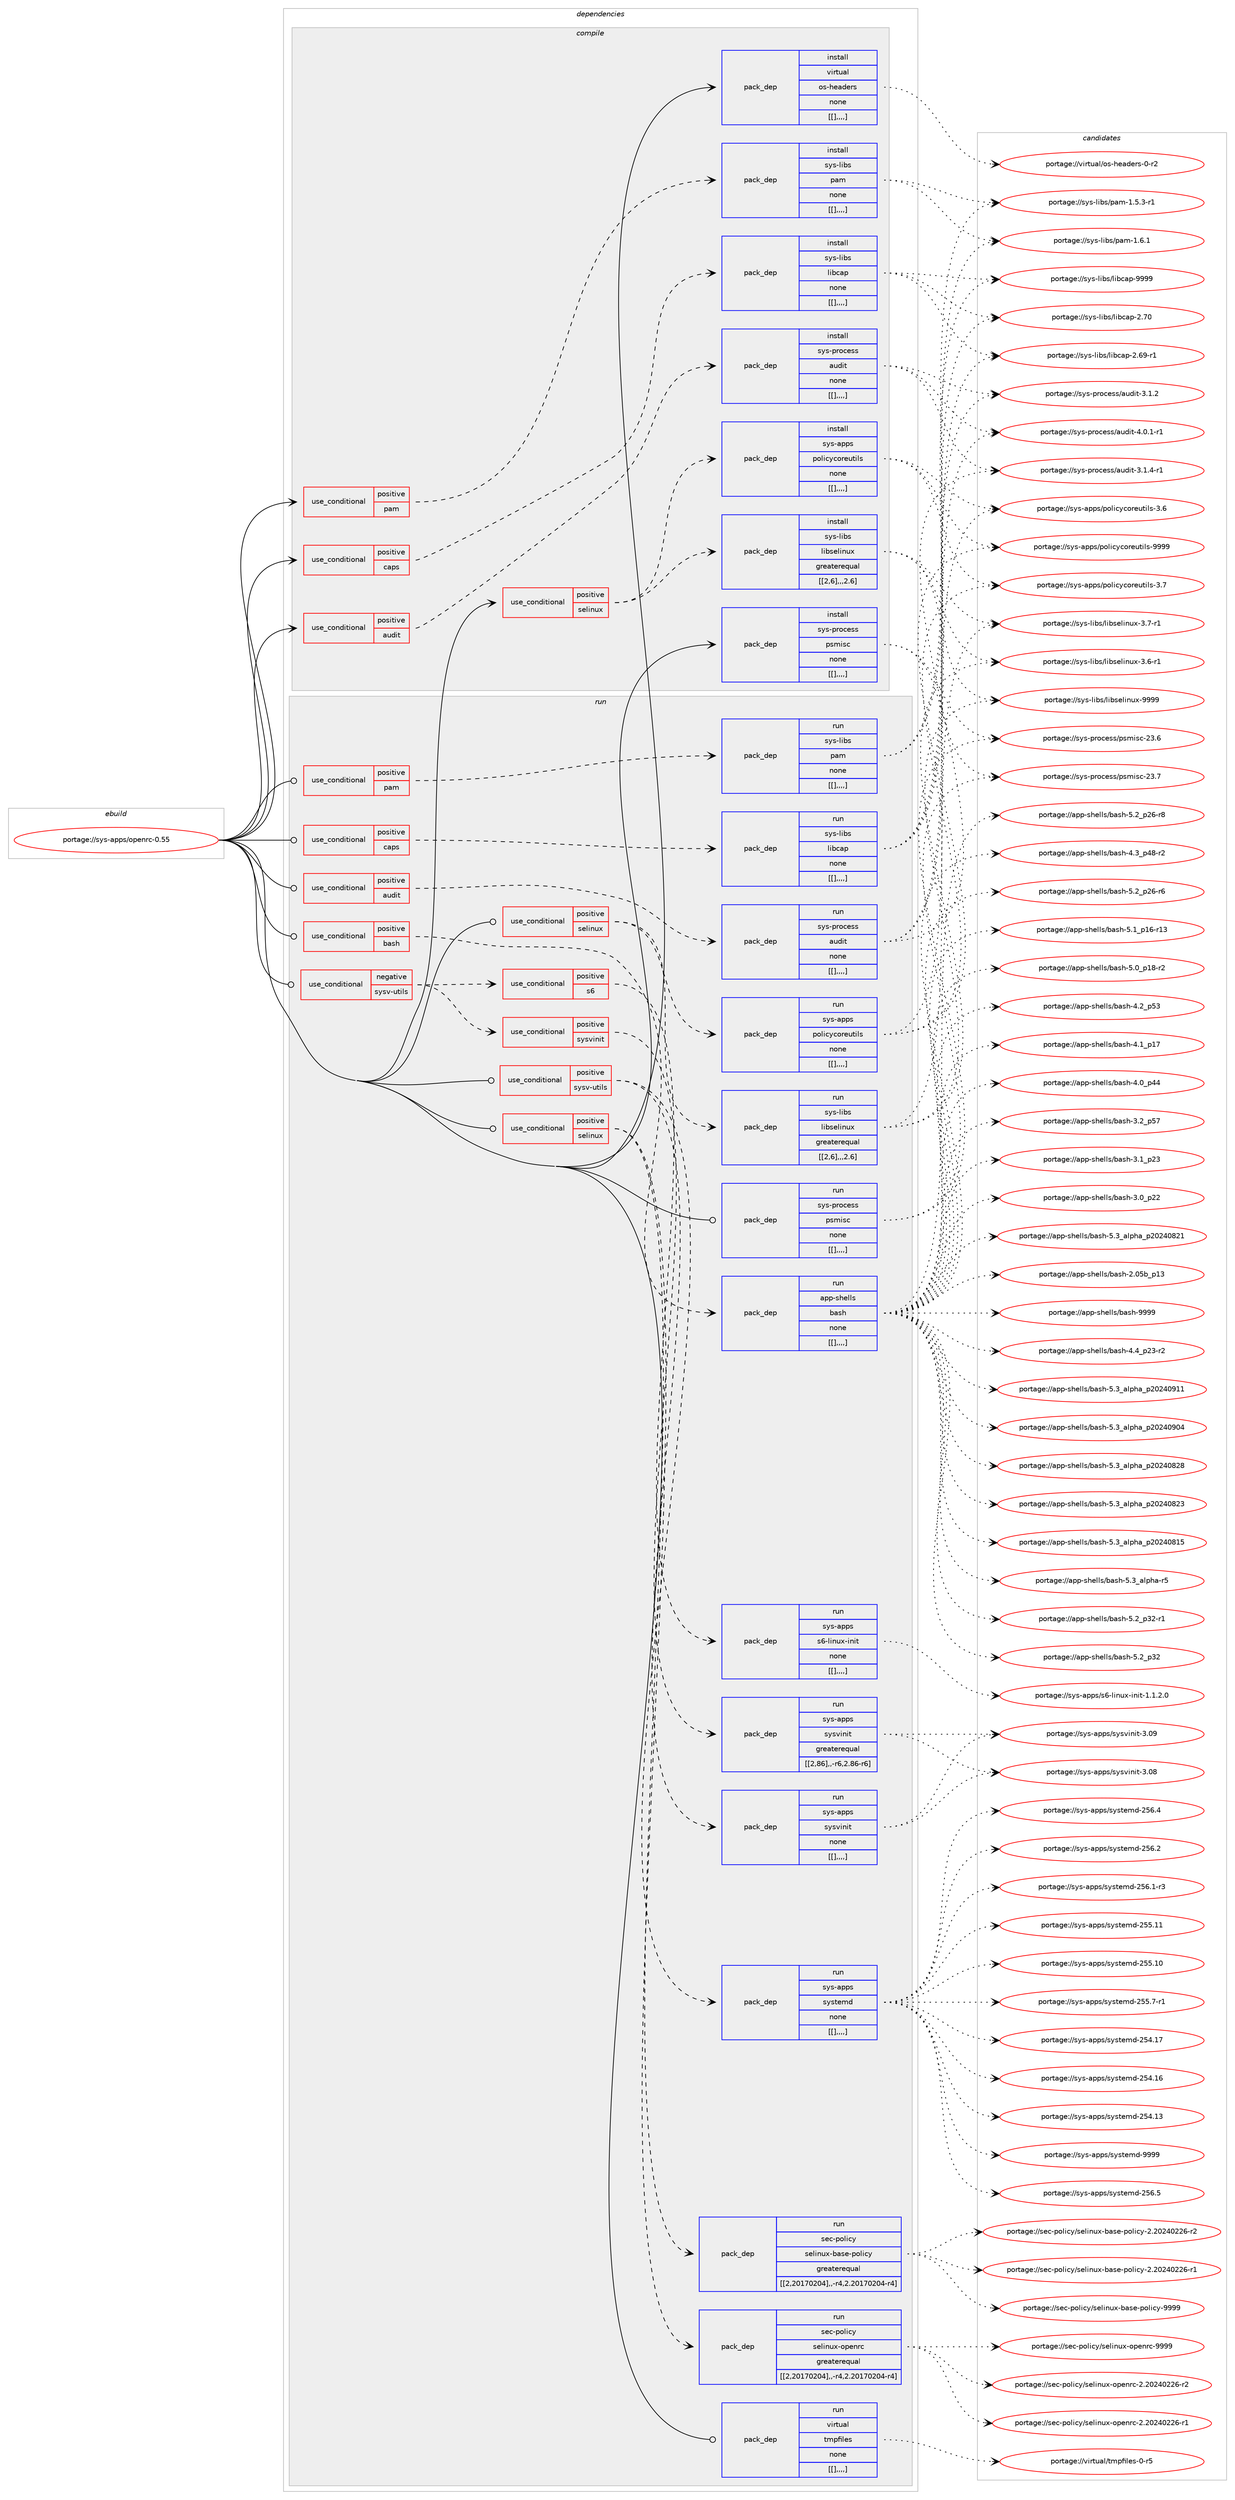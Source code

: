 digraph prolog {

# *************
# Graph options
# *************

newrank=true;
concentrate=true;
compound=true;
graph [rankdir=LR,fontname=Helvetica,fontsize=10,ranksep=1.5];#, ranksep=2.5, nodesep=0.2];
edge  [arrowhead=vee];
node  [fontname=Helvetica,fontsize=10];

# **********
# The ebuild
# **********

subgraph cluster_leftcol {
color=gray;
label=<<i>ebuild</i>>;
id [label="portage://sys-apps/openrc-0.55", color=red, width=4, href="../sys-apps/openrc-0.55.svg"];
}

# ****************
# The dependencies
# ****************

subgraph cluster_midcol {
color=gray;
label=<<i>dependencies</i>>;
subgraph cluster_compile {
fillcolor="#eeeeee";
style=filled;
label=<<i>compile</i>>;
subgraph cond6860 {
dependency18254 [label=<<TABLE BORDER="0" CELLBORDER="1" CELLSPACING="0" CELLPADDING="4"><TR><TD ROWSPAN="3" CELLPADDING="10">use_conditional</TD></TR><TR><TD>positive</TD></TR><TR><TD>audit</TD></TR></TABLE>>, shape=none, color=red];
subgraph pack11339 {
dependency18255 [label=<<TABLE BORDER="0" CELLBORDER="1" CELLSPACING="0" CELLPADDING="4" WIDTH="220"><TR><TD ROWSPAN="6" CELLPADDING="30">pack_dep</TD></TR><TR><TD WIDTH="110">install</TD></TR><TR><TD>sys-process</TD></TR><TR><TD>audit</TD></TR><TR><TD>none</TD></TR><TR><TD>[[],,,,]</TD></TR></TABLE>>, shape=none, color=blue];
}
dependency18254:e -> dependency18255:w [weight=20,style="dashed",arrowhead="vee"];
}
id:e -> dependency18254:w [weight=20,style="solid",arrowhead="vee"];
subgraph cond6861 {
dependency18256 [label=<<TABLE BORDER="0" CELLBORDER="1" CELLSPACING="0" CELLPADDING="4"><TR><TD ROWSPAN="3" CELLPADDING="10">use_conditional</TD></TR><TR><TD>positive</TD></TR><TR><TD>caps</TD></TR></TABLE>>, shape=none, color=red];
subgraph pack11340 {
dependency18257 [label=<<TABLE BORDER="0" CELLBORDER="1" CELLSPACING="0" CELLPADDING="4" WIDTH="220"><TR><TD ROWSPAN="6" CELLPADDING="30">pack_dep</TD></TR><TR><TD WIDTH="110">install</TD></TR><TR><TD>sys-libs</TD></TR><TR><TD>libcap</TD></TR><TR><TD>none</TD></TR><TR><TD>[[],,,,]</TD></TR></TABLE>>, shape=none, color=blue];
}
dependency18256:e -> dependency18257:w [weight=20,style="dashed",arrowhead="vee"];
}
id:e -> dependency18256:w [weight=20,style="solid",arrowhead="vee"];
subgraph cond6862 {
dependency18258 [label=<<TABLE BORDER="0" CELLBORDER="1" CELLSPACING="0" CELLPADDING="4"><TR><TD ROWSPAN="3" CELLPADDING="10">use_conditional</TD></TR><TR><TD>positive</TD></TR><TR><TD>pam</TD></TR></TABLE>>, shape=none, color=red];
subgraph pack11341 {
dependency18259 [label=<<TABLE BORDER="0" CELLBORDER="1" CELLSPACING="0" CELLPADDING="4" WIDTH="220"><TR><TD ROWSPAN="6" CELLPADDING="30">pack_dep</TD></TR><TR><TD WIDTH="110">install</TD></TR><TR><TD>sys-libs</TD></TR><TR><TD>pam</TD></TR><TR><TD>none</TD></TR><TR><TD>[[],,,,]</TD></TR></TABLE>>, shape=none, color=blue];
}
dependency18258:e -> dependency18259:w [weight=20,style="dashed",arrowhead="vee"];
}
id:e -> dependency18258:w [weight=20,style="solid",arrowhead="vee"];
subgraph cond6863 {
dependency18260 [label=<<TABLE BORDER="0" CELLBORDER="1" CELLSPACING="0" CELLPADDING="4"><TR><TD ROWSPAN="3" CELLPADDING="10">use_conditional</TD></TR><TR><TD>positive</TD></TR><TR><TD>selinux</TD></TR></TABLE>>, shape=none, color=red];
subgraph pack11342 {
dependency18261 [label=<<TABLE BORDER="0" CELLBORDER="1" CELLSPACING="0" CELLPADDING="4" WIDTH="220"><TR><TD ROWSPAN="6" CELLPADDING="30">pack_dep</TD></TR><TR><TD WIDTH="110">install</TD></TR><TR><TD>sys-apps</TD></TR><TR><TD>policycoreutils</TD></TR><TR><TD>none</TD></TR><TR><TD>[[],,,,]</TD></TR></TABLE>>, shape=none, color=blue];
}
dependency18260:e -> dependency18261:w [weight=20,style="dashed",arrowhead="vee"];
subgraph pack11343 {
dependency18262 [label=<<TABLE BORDER="0" CELLBORDER="1" CELLSPACING="0" CELLPADDING="4" WIDTH="220"><TR><TD ROWSPAN="6" CELLPADDING="30">pack_dep</TD></TR><TR><TD WIDTH="110">install</TD></TR><TR><TD>sys-libs</TD></TR><TR><TD>libselinux</TD></TR><TR><TD>greaterequal</TD></TR><TR><TD>[[2,6],,,2.6]</TD></TR></TABLE>>, shape=none, color=blue];
}
dependency18260:e -> dependency18262:w [weight=20,style="dashed",arrowhead="vee"];
}
id:e -> dependency18260:w [weight=20,style="solid",arrowhead="vee"];
subgraph pack11344 {
dependency18263 [label=<<TABLE BORDER="0" CELLBORDER="1" CELLSPACING="0" CELLPADDING="4" WIDTH="220"><TR><TD ROWSPAN="6" CELLPADDING="30">pack_dep</TD></TR><TR><TD WIDTH="110">install</TD></TR><TR><TD>sys-process</TD></TR><TR><TD>psmisc</TD></TR><TR><TD>none</TD></TR><TR><TD>[[],,,,]</TD></TR></TABLE>>, shape=none, color=blue];
}
id:e -> dependency18263:w [weight=20,style="solid",arrowhead="vee"];
subgraph pack11345 {
dependency18264 [label=<<TABLE BORDER="0" CELLBORDER="1" CELLSPACING="0" CELLPADDING="4" WIDTH="220"><TR><TD ROWSPAN="6" CELLPADDING="30">pack_dep</TD></TR><TR><TD WIDTH="110">install</TD></TR><TR><TD>virtual</TD></TR><TR><TD>os-headers</TD></TR><TR><TD>none</TD></TR><TR><TD>[[],,,,]</TD></TR></TABLE>>, shape=none, color=blue];
}
id:e -> dependency18264:w [weight=20,style="solid",arrowhead="vee"];
}
subgraph cluster_compileandrun {
fillcolor="#eeeeee";
style=filled;
label=<<i>compile and run</i>>;
}
subgraph cluster_run {
fillcolor="#eeeeee";
style=filled;
label=<<i>run</i>>;
subgraph cond6864 {
dependency18265 [label=<<TABLE BORDER="0" CELLBORDER="1" CELLSPACING="0" CELLPADDING="4"><TR><TD ROWSPAN="3" CELLPADDING="10">use_conditional</TD></TR><TR><TD>negative</TD></TR><TR><TD>sysv-utils</TD></TR></TABLE>>, shape=none, color=red];
subgraph cond6865 {
dependency18266 [label=<<TABLE BORDER="0" CELLBORDER="1" CELLSPACING="0" CELLPADDING="4"><TR><TD ROWSPAN="3" CELLPADDING="10">use_conditional</TD></TR><TR><TD>positive</TD></TR><TR><TD>sysvinit</TD></TR></TABLE>>, shape=none, color=red];
subgraph pack11346 {
dependency18267 [label=<<TABLE BORDER="0" CELLBORDER="1" CELLSPACING="0" CELLPADDING="4" WIDTH="220"><TR><TD ROWSPAN="6" CELLPADDING="30">pack_dep</TD></TR><TR><TD WIDTH="110">run</TD></TR><TR><TD>sys-apps</TD></TR><TR><TD>sysvinit</TD></TR><TR><TD>greaterequal</TD></TR><TR><TD>[[2,86],,-r6,2.86-r6]</TD></TR></TABLE>>, shape=none, color=blue];
}
dependency18266:e -> dependency18267:w [weight=20,style="dashed",arrowhead="vee"];
}
dependency18265:e -> dependency18266:w [weight=20,style="dashed",arrowhead="vee"];
subgraph cond6866 {
dependency18268 [label=<<TABLE BORDER="0" CELLBORDER="1" CELLSPACING="0" CELLPADDING="4"><TR><TD ROWSPAN="3" CELLPADDING="10">use_conditional</TD></TR><TR><TD>positive</TD></TR><TR><TD>s6</TD></TR></TABLE>>, shape=none, color=red];
subgraph pack11347 {
dependency18269 [label=<<TABLE BORDER="0" CELLBORDER="1" CELLSPACING="0" CELLPADDING="4" WIDTH="220"><TR><TD ROWSPAN="6" CELLPADDING="30">pack_dep</TD></TR><TR><TD WIDTH="110">run</TD></TR><TR><TD>sys-apps</TD></TR><TR><TD>s6-linux-init</TD></TR><TR><TD>none</TD></TR><TR><TD>[[],,,,]</TD></TR></TABLE>>, shape=none, color=blue];
}
dependency18268:e -> dependency18269:w [weight=20,style="dashed",arrowhead="vee"];
}
dependency18265:e -> dependency18268:w [weight=20,style="dashed",arrowhead="vee"];
}
id:e -> dependency18265:w [weight=20,style="solid",arrowhead="odot"];
subgraph cond6867 {
dependency18270 [label=<<TABLE BORDER="0" CELLBORDER="1" CELLSPACING="0" CELLPADDING="4"><TR><TD ROWSPAN="3" CELLPADDING="10">use_conditional</TD></TR><TR><TD>positive</TD></TR><TR><TD>audit</TD></TR></TABLE>>, shape=none, color=red];
subgraph pack11348 {
dependency18271 [label=<<TABLE BORDER="0" CELLBORDER="1" CELLSPACING="0" CELLPADDING="4" WIDTH="220"><TR><TD ROWSPAN="6" CELLPADDING="30">pack_dep</TD></TR><TR><TD WIDTH="110">run</TD></TR><TR><TD>sys-process</TD></TR><TR><TD>audit</TD></TR><TR><TD>none</TD></TR><TR><TD>[[],,,,]</TD></TR></TABLE>>, shape=none, color=blue];
}
dependency18270:e -> dependency18271:w [weight=20,style="dashed",arrowhead="vee"];
}
id:e -> dependency18270:w [weight=20,style="solid",arrowhead="odot"];
subgraph cond6868 {
dependency18272 [label=<<TABLE BORDER="0" CELLBORDER="1" CELLSPACING="0" CELLPADDING="4"><TR><TD ROWSPAN="3" CELLPADDING="10">use_conditional</TD></TR><TR><TD>positive</TD></TR><TR><TD>bash</TD></TR></TABLE>>, shape=none, color=red];
subgraph pack11349 {
dependency18273 [label=<<TABLE BORDER="0" CELLBORDER="1" CELLSPACING="0" CELLPADDING="4" WIDTH="220"><TR><TD ROWSPAN="6" CELLPADDING="30">pack_dep</TD></TR><TR><TD WIDTH="110">run</TD></TR><TR><TD>app-shells</TD></TR><TR><TD>bash</TD></TR><TR><TD>none</TD></TR><TR><TD>[[],,,,]</TD></TR></TABLE>>, shape=none, color=blue];
}
dependency18272:e -> dependency18273:w [weight=20,style="dashed",arrowhead="vee"];
}
id:e -> dependency18272:w [weight=20,style="solid",arrowhead="odot"];
subgraph cond6869 {
dependency18274 [label=<<TABLE BORDER="0" CELLBORDER="1" CELLSPACING="0" CELLPADDING="4"><TR><TD ROWSPAN="3" CELLPADDING="10">use_conditional</TD></TR><TR><TD>positive</TD></TR><TR><TD>caps</TD></TR></TABLE>>, shape=none, color=red];
subgraph pack11350 {
dependency18275 [label=<<TABLE BORDER="0" CELLBORDER="1" CELLSPACING="0" CELLPADDING="4" WIDTH="220"><TR><TD ROWSPAN="6" CELLPADDING="30">pack_dep</TD></TR><TR><TD WIDTH="110">run</TD></TR><TR><TD>sys-libs</TD></TR><TR><TD>libcap</TD></TR><TR><TD>none</TD></TR><TR><TD>[[],,,,]</TD></TR></TABLE>>, shape=none, color=blue];
}
dependency18274:e -> dependency18275:w [weight=20,style="dashed",arrowhead="vee"];
}
id:e -> dependency18274:w [weight=20,style="solid",arrowhead="odot"];
subgraph cond6870 {
dependency18276 [label=<<TABLE BORDER="0" CELLBORDER="1" CELLSPACING="0" CELLPADDING="4"><TR><TD ROWSPAN="3" CELLPADDING="10">use_conditional</TD></TR><TR><TD>positive</TD></TR><TR><TD>pam</TD></TR></TABLE>>, shape=none, color=red];
subgraph pack11351 {
dependency18277 [label=<<TABLE BORDER="0" CELLBORDER="1" CELLSPACING="0" CELLPADDING="4" WIDTH="220"><TR><TD ROWSPAN="6" CELLPADDING="30">pack_dep</TD></TR><TR><TD WIDTH="110">run</TD></TR><TR><TD>sys-libs</TD></TR><TR><TD>pam</TD></TR><TR><TD>none</TD></TR><TR><TD>[[],,,,]</TD></TR></TABLE>>, shape=none, color=blue];
}
dependency18276:e -> dependency18277:w [weight=20,style="dashed",arrowhead="vee"];
}
id:e -> dependency18276:w [weight=20,style="solid",arrowhead="odot"];
subgraph cond6871 {
dependency18278 [label=<<TABLE BORDER="0" CELLBORDER="1" CELLSPACING="0" CELLPADDING="4"><TR><TD ROWSPAN="3" CELLPADDING="10">use_conditional</TD></TR><TR><TD>positive</TD></TR><TR><TD>selinux</TD></TR></TABLE>>, shape=none, color=red];
subgraph pack11352 {
dependency18279 [label=<<TABLE BORDER="0" CELLBORDER="1" CELLSPACING="0" CELLPADDING="4" WIDTH="220"><TR><TD ROWSPAN="6" CELLPADDING="30">pack_dep</TD></TR><TR><TD WIDTH="110">run</TD></TR><TR><TD>sec-policy</TD></TR><TR><TD>selinux-base-policy</TD></TR><TR><TD>greaterequal</TD></TR><TR><TD>[[2,20170204],,-r4,2.20170204-r4]</TD></TR></TABLE>>, shape=none, color=blue];
}
dependency18278:e -> dependency18279:w [weight=20,style="dashed",arrowhead="vee"];
subgraph pack11353 {
dependency18280 [label=<<TABLE BORDER="0" CELLBORDER="1" CELLSPACING="0" CELLPADDING="4" WIDTH="220"><TR><TD ROWSPAN="6" CELLPADDING="30">pack_dep</TD></TR><TR><TD WIDTH="110">run</TD></TR><TR><TD>sec-policy</TD></TR><TR><TD>selinux-openrc</TD></TR><TR><TD>greaterequal</TD></TR><TR><TD>[[2,20170204],,-r4,2.20170204-r4]</TD></TR></TABLE>>, shape=none, color=blue];
}
dependency18278:e -> dependency18280:w [weight=20,style="dashed",arrowhead="vee"];
}
id:e -> dependency18278:w [weight=20,style="solid",arrowhead="odot"];
subgraph cond6872 {
dependency18281 [label=<<TABLE BORDER="0" CELLBORDER="1" CELLSPACING="0" CELLPADDING="4"><TR><TD ROWSPAN="3" CELLPADDING="10">use_conditional</TD></TR><TR><TD>positive</TD></TR><TR><TD>selinux</TD></TR></TABLE>>, shape=none, color=red];
subgraph pack11354 {
dependency18282 [label=<<TABLE BORDER="0" CELLBORDER="1" CELLSPACING="0" CELLPADDING="4" WIDTH="220"><TR><TD ROWSPAN="6" CELLPADDING="30">pack_dep</TD></TR><TR><TD WIDTH="110">run</TD></TR><TR><TD>sys-apps</TD></TR><TR><TD>policycoreutils</TD></TR><TR><TD>none</TD></TR><TR><TD>[[],,,,]</TD></TR></TABLE>>, shape=none, color=blue];
}
dependency18281:e -> dependency18282:w [weight=20,style="dashed",arrowhead="vee"];
subgraph pack11355 {
dependency18283 [label=<<TABLE BORDER="0" CELLBORDER="1" CELLSPACING="0" CELLPADDING="4" WIDTH="220"><TR><TD ROWSPAN="6" CELLPADDING="30">pack_dep</TD></TR><TR><TD WIDTH="110">run</TD></TR><TR><TD>sys-libs</TD></TR><TR><TD>libselinux</TD></TR><TR><TD>greaterequal</TD></TR><TR><TD>[[2,6],,,2.6]</TD></TR></TABLE>>, shape=none, color=blue];
}
dependency18281:e -> dependency18283:w [weight=20,style="dashed",arrowhead="vee"];
}
id:e -> dependency18281:w [weight=20,style="solid",arrowhead="odot"];
subgraph cond6873 {
dependency18284 [label=<<TABLE BORDER="0" CELLBORDER="1" CELLSPACING="0" CELLPADDING="4"><TR><TD ROWSPAN="3" CELLPADDING="10">use_conditional</TD></TR><TR><TD>positive</TD></TR><TR><TD>sysv-utils</TD></TR></TABLE>>, shape=none, color=red];
subgraph pack11356 {
dependency18285 [label=<<TABLE BORDER="0" CELLBORDER="1" CELLSPACING="0" CELLPADDING="4" WIDTH="220"><TR><TD ROWSPAN="6" CELLPADDING="30">pack_dep</TD></TR><TR><TD WIDTH="110">run</TD></TR><TR><TD>sys-apps</TD></TR><TR><TD>systemd</TD></TR><TR><TD>none</TD></TR><TR><TD>[[],,,,]</TD></TR></TABLE>>, shape=none, color=blue];
}
dependency18284:e -> dependency18285:w [weight=20,style="dashed",arrowhead="vee"];
subgraph pack11357 {
dependency18286 [label=<<TABLE BORDER="0" CELLBORDER="1" CELLSPACING="0" CELLPADDING="4" WIDTH="220"><TR><TD ROWSPAN="6" CELLPADDING="30">pack_dep</TD></TR><TR><TD WIDTH="110">run</TD></TR><TR><TD>sys-apps</TD></TR><TR><TD>sysvinit</TD></TR><TR><TD>none</TD></TR><TR><TD>[[],,,,]</TD></TR></TABLE>>, shape=none, color=blue];
}
dependency18284:e -> dependency18286:w [weight=20,style="dashed",arrowhead="vee"];
}
id:e -> dependency18284:w [weight=20,style="solid",arrowhead="odot"];
subgraph pack11358 {
dependency18287 [label=<<TABLE BORDER="0" CELLBORDER="1" CELLSPACING="0" CELLPADDING="4" WIDTH="220"><TR><TD ROWSPAN="6" CELLPADDING="30">pack_dep</TD></TR><TR><TD WIDTH="110">run</TD></TR><TR><TD>sys-process</TD></TR><TR><TD>psmisc</TD></TR><TR><TD>none</TD></TR><TR><TD>[[],,,,]</TD></TR></TABLE>>, shape=none, color=blue];
}
id:e -> dependency18287:w [weight=20,style="solid",arrowhead="odot"];
subgraph pack11359 {
dependency18288 [label=<<TABLE BORDER="0" CELLBORDER="1" CELLSPACING="0" CELLPADDING="4" WIDTH="220"><TR><TD ROWSPAN="6" CELLPADDING="30">pack_dep</TD></TR><TR><TD WIDTH="110">run</TD></TR><TR><TD>virtual</TD></TR><TR><TD>tmpfiles</TD></TR><TR><TD>none</TD></TR><TR><TD>[[],,,,]</TD></TR></TABLE>>, shape=none, color=blue];
}
id:e -> dependency18288:w [weight=20,style="solid",arrowhead="odot"];
}
}

# **************
# The candidates
# **************

subgraph cluster_choices {
rank=same;
color=gray;
label=<<i>candidates</i>>;

subgraph choice11339 {
color=black;
nodesep=1;
choice115121115451121141119910111511547971171001051164552464846494511449 [label="portage://sys-process/audit-4.0.1-r1", color=red, width=4,href="../sys-process/audit-4.0.1-r1.svg"];
choice115121115451121141119910111511547971171001051164551464946524511449 [label="portage://sys-process/audit-3.1.4-r1", color=red, width=4,href="../sys-process/audit-3.1.4-r1.svg"];
choice11512111545112114111991011151154797117100105116455146494650 [label="portage://sys-process/audit-3.1.2", color=red, width=4,href="../sys-process/audit-3.1.2.svg"];
dependency18255:e -> choice115121115451121141119910111511547971171001051164552464846494511449:w [style=dotted,weight="100"];
dependency18255:e -> choice115121115451121141119910111511547971171001051164551464946524511449:w [style=dotted,weight="100"];
dependency18255:e -> choice11512111545112114111991011151154797117100105116455146494650:w [style=dotted,weight="100"];
}
subgraph choice11340 {
color=black;
nodesep=1;
choice1151211154510810598115471081059899971124557575757 [label="portage://sys-libs/libcap-9999", color=red, width=4,href="../sys-libs/libcap-9999.svg"];
choice1151211154510810598115471081059899971124550465548 [label="portage://sys-libs/libcap-2.70", color=red, width=4,href="../sys-libs/libcap-2.70.svg"];
choice11512111545108105981154710810598999711245504654574511449 [label="portage://sys-libs/libcap-2.69-r1", color=red, width=4,href="../sys-libs/libcap-2.69-r1.svg"];
dependency18257:e -> choice1151211154510810598115471081059899971124557575757:w [style=dotted,weight="100"];
dependency18257:e -> choice1151211154510810598115471081059899971124550465548:w [style=dotted,weight="100"];
dependency18257:e -> choice11512111545108105981154710810598999711245504654574511449:w [style=dotted,weight="100"];
}
subgraph choice11341 {
color=black;
nodesep=1;
choice11512111545108105981154711297109454946544649 [label="portage://sys-libs/pam-1.6.1", color=red, width=4,href="../sys-libs/pam-1.6.1.svg"];
choice115121115451081059811547112971094549465346514511449 [label="portage://sys-libs/pam-1.5.3-r1", color=red, width=4,href="../sys-libs/pam-1.5.3-r1.svg"];
dependency18259:e -> choice11512111545108105981154711297109454946544649:w [style=dotted,weight="100"];
dependency18259:e -> choice115121115451081059811547112971094549465346514511449:w [style=dotted,weight="100"];
}
subgraph choice11342 {
color=black;
nodesep=1;
choice11512111545971121121154711211110810599121991111141011171161051081154557575757 [label="portage://sys-apps/policycoreutils-9999", color=red, width=4,href="../sys-apps/policycoreutils-9999.svg"];
choice115121115459711211211547112111108105991219911111410111711610510811545514655 [label="portage://sys-apps/policycoreutils-3.7", color=red, width=4,href="../sys-apps/policycoreutils-3.7.svg"];
choice115121115459711211211547112111108105991219911111410111711610510811545514654 [label="portage://sys-apps/policycoreutils-3.6", color=red, width=4,href="../sys-apps/policycoreutils-3.6.svg"];
dependency18261:e -> choice11512111545971121121154711211110810599121991111141011171161051081154557575757:w [style=dotted,weight="100"];
dependency18261:e -> choice115121115459711211211547112111108105991219911111410111711610510811545514655:w [style=dotted,weight="100"];
dependency18261:e -> choice115121115459711211211547112111108105991219911111410111711610510811545514654:w [style=dotted,weight="100"];
}
subgraph choice11343 {
color=black;
nodesep=1;
choice115121115451081059811547108105981151011081051101171204557575757 [label="portage://sys-libs/libselinux-9999", color=red, width=4,href="../sys-libs/libselinux-9999.svg"];
choice11512111545108105981154710810598115101108105110117120455146554511449 [label="portage://sys-libs/libselinux-3.7-r1", color=red, width=4,href="../sys-libs/libselinux-3.7-r1.svg"];
choice11512111545108105981154710810598115101108105110117120455146544511449 [label="portage://sys-libs/libselinux-3.6-r1", color=red, width=4,href="../sys-libs/libselinux-3.6-r1.svg"];
dependency18262:e -> choice115121115451081059811547108105981151011081051101171204557575757:w [style=dotted,weight="100"];
dependency18262:e -> choice11512111545108105981154710810598115101108105110117120455146554511449:w [style=dotted,weight="100"];
dependency18262:e -> choice11512111545108105981154710810598115101108105110117120455146544511449:w [style=dotted,weight="100"];
}
subgraph choice11344 {
color=black;
nodesep=1;
choice115121115451121141119910111511547112115109105115994550514655 [label="portage://sys-process/psmisc-23.7", color=red, width=4,href="../sys-process/psmisc-23.7.svg"];
choice115121115451121141119910111511547112115109105115994550514654 [label="portage://sys-process/psmisc-23.6", color=red, width=4,href="../sys-process/psmisc-23.6.svg"];
dependency18263:e -> choice115121115451121141119910111511547112115109105115994550514655:w [style=dotted,weight="100"];
dependency18263:e -> choice115121115451121141119910111511547112115109105115994550514654:w [style=dotted,weight="100"];
}
subgraph choice11345 {
color=black;
nodesep=1;
choice1181051141161179710847111115451041019710010111411545484511450 [label="portage://virtual/os-headers-0-r2", color=red, width=4,href="../virtual/os-headers-0-r2.svg"];
dependency18264:e -> choice1181051141161179710847111115451041019710010111411545484511450:w [style=dotted,weight="100"];
}
subgraph choice11346 {
color=black;
nodesep=1;
choice1151211154597112112115471151211151181051101051164551464857 [label="portage://sys-apps/sysvinit-3.09", color=red, width=4,href="../sys-apps/sysvinit-3.09.svg"];
choice1151211154597112112115471151211151181051101051164551464856 [label="portage://sys-apps/sysvinit-3.08", color=red, width=4,href="../sys-apps/sysvinit-3.08.svg"];
dependency18267:e -> choice1151211154597112112115471151211151181051101051164551464857:w [style=dotted,weight="100"];
dependency18267:e -> choice1151211154597112112115471151211151181051101051164551464856:w [style=dotted,weight="100"];
}
subgraph choice11347 {
color=black;
nodesep=1;
choice1151211154597112112115471155445108105110117120451051101051164549464946504648 [label="portage://sys-apps/s6-linux-init-1.1.2.0", color=red, width=4,href="../sys-apps/s6-linux-init-1.1.2.0.svg"];
dependency18269:e -> choice1151211154597112112115471155445108105110117120451051101051164549464946504648:w [style=dotted,weight="100"];
}
subgraph choice11348 {
color=black;
nodesep=1;
choice115121115451121141119910111511547971171001051164552464846494511449 [label="portage://sys-process/audit-4.0.1-r1", color=red, width=4,href="../sys-process/audit-4.0.1-r1.svg"];
choice115121115451121141119910111511547971171001051164551464946524511449 [label="portage://sys-process/audit-3.1.4-r1", color=red, width=4,href="../sys-process/audit-3.1.4-r1.svg"];
choice11512111545112114111991011151154797117100105116455146494650 [label="portage://sys-process/audit-3.1.2", color=red, width=4,href="../sys-process/audit-3.1.2.svg"];
dependency18271:e -> choice115121115451121141119910111511547971171001051164552464846494511449:w [style=dotted,weight="100"];
dependency18271:e -> choice115121115451121141119910111511547971171001051164551464946524511449:w [style=dotted,weight="100"];
dependency18271:e -> choice11512111545112114111991011151154797117100105116455146494650:w [style=dotted,weight="100"];
}
subgraph choice11349 {
color=black;
nodesep=1;
choice97112112451151041011081081154798971151044557575757 [label="portage://app-shells/bash-9999", color=red, width=4,href="../app-shells/bash-9999.svg"];
choice971121124511510410110810811547989711510445534651959710811210497951125048505248574949 [label="portage://app-shells/bash-5.3_alpha_p20240911", color=red, width=4,href="../app-shells/bash-5.3_alpha_p20240911.svg"];
choice971121124511510410110810811547989711510445534651959710811210497951125048505248574852 [label="portage://app-shells/bash-5.3_alpha_p20240904", color=red, width=4,href="../app-shells/bash-5.3_alpha_p20240904.svg"];
choice971121124511510410110810811547989711510445534651959710811210497951125048505248565056 [label="portage://app-shells/bash-5.3_alpha_p20240828", color=red, width=4,href="../app-shells/bash-5.3_alpha_p20240828.svg"];
choice971121124511510410110810811547989711510445534651959710811210497951125048505248565051 [label="portage://app-shells/bash-5.3_alpha_p20240823", color=red, width=4,href="../app-shells/bash-5.3_alpha_p20240823.svg"];
choice971121124511510410110810811547989711510445534651959710811210497951125048505248565049 [label="portage://app-shells/bash-5.3_alpha_p20240821", color=red, width=4,href="../app-shells/bash-5.3_alpha_p20240821.svg"];
choice971121124511510410110810811547989711510445534651959710811210497951125048505248564953 [label="portage://app-shells/bash-5.3_alpha_p20240815", color=red, width=4,href="../app-shells/bash-5.3_alpha_p20240815.svg"];
choice9711211245115104101108108115479897115104455346519597108112104974511453 [label="portage://app-shells/bash-5.3_alpha-r5", color=red, width=4,href="../app-shells/bash-5.3_alpha-r5.svg"];
choice9711211245115104101108108115479897115104455346509511251504511449 [label="portage://app-shells/bash-5.2_p32-r1", color=red, width=4,href="../app-shells/bash-5.2_p32-r1.svg"];
choice971121124511510410110810811547989711510445534650951125150 [label="portage://app-shells/bash-5.2_p32", color=red, width=4,href="../app-shells/bash-5.2_p32.svg"];
choice9711211245115104101108108115479897115104455346509511250544511456 [label="portage://app-shells/bash-5.2_p26-r8", color=red, width=4,href="../app-shells/bash-5.2_p26-r8.svg"];
choice9711211245115104101108108115479897115104455346509511250544511454 [label="portage://app-shells/bash-5.2_p26-r6", color=red, width=4,href="../app-shells/bash-5.2_p26-r6.svg"];
choice971121124511510410110810811547989711510445534649951124954451144951 [label="portage://app-shells/bash-5.1_p16-r13", color=red, width=4,href="../app-shells/bash-5.1_p16-r13.svg"];
choice9711211245115104101108108115479897115104455346489511249564511450 [label="portage://app-shells/bash-5.0_p18-r2", color=red, width=4,href="../app-shells/bash-5.0_p18-r2.svg"];
choice9711211245115104101108108115479897115104455246529511250514511450 [label="portage://app-shells/bash-4.4_p23-r2", color=red, width=4,href="../app-shells/bash-4.4_p23-r2.svg"];
choice9711211245115104101108108115479897115104455246519511252564511450 [label="portage://app-shells/bash-4.3_p48-r2", color=red, width=4,href="../app-shells/bash-4.3_p48-r2.svg"];
choice971121124511510410110810811547989711510445524650951125351 [label="portage://app-shells/bash-4.2_p53", color=red, width=4,href="../app-shells/bash-4.2_p53.svg"];
choice971121124511510410110810811547989711510445524649951124955 [label="portage://app-shells/bash-4.1_p17", color=red, width=4,href="../app-shells/bash-4.1_p17.svg"];
choice971121124511510410110810811547989711510445524648951125252 [label="portage://app-shells/bash-4.0_p44", color=red, width=4,href="../app-shells/bash-4.0_p44.svg"];
choice971121124511510410110810811547989711510445514650951125355 [label="portage://app-shells/bash-3.2_p57", color=red, width=4,href="../app-shells/bash-3.2_p57.svg"];
choice971121124511510410110810811547989711510445514649951125051 [label="portage://app-shells/bash-3.1_p23", color=red, width=4,href="../app-shells/bash-3.1_p23.svg"];
choice971121124511510410110810811547989711510445514648951125050 [label="portage://app-shells/bash-3.0_p22", color=red, width=4,href="../app-shells/bash-3.0_p22.svg"];
choice9711211245115104101108108115479897115104455046485398951124951 [label="portage://app-shells/bash-2.05b_p13", color=red, width=4,href="../app-shells/bash-2.05b_p13.svg"];
dependency18273:e -> choice97112112451151041011081081154798971151044557575757:w [style=dotted,weight="100"];
dependency18273:e -> choice971121124511510410110810811547989711510445534651959710811210497951125048505248574949:w [style=dotted,weight="100"];
dependency18273:e -> choice971121124511510410110810811547989711510445534651959710811210497951125048505248574852:w [style=dotted,weight="100"];
dependency18273:e -> choice971121124511510410110810811547989711510445534651959710811210497951125048505248565056:w [style=dotted,weight="100"];
dependency18273:e -> choice971121124511510410110810811547989711510445534651959710811210497951125048505248565051:w [style=dotted,weight="100"];
dependency18273:e -> choice971121124511510410110810811547989711510445534651959710811210497951125048505248565049:w [style=dotted,weight="100"];
dependency18273:e -> choice971121124511510410110810811547989711510445534651959710811210497951125048505248564953:w [style=dotted,weight="100"];
dependency18273:e -> choice9711211245115104101108108115479897115104455346519597108112104974511453:w [style=dotted,weight="100"];
dependency18273:e -> choice9711211245115104101108108115479897115104455346509511251504511449:w [style=dotted,weight="100"];
dependency18273:e -> choice971121124511510410110810811547989711510445534650951125150:w [style=dotted,weight="100"];
dependency18273:e -> choice9711211245115104101108108115479897115104455346509511250544511456:w [style=dotted,weight="100"];
dependency18273:e -> choice9711211245115104101108108115479897115104455346509511250544511454:w [style=dotted,weight="100"];
dependency18273:e -> choice971121124511510410110810811547989711510445534649951124954451144951:w [style=dotted,weight="100"];
dependency18273:e -> choice9711211245115104101108108115479897115104455346489511249564511450:w [style=dotted,weight="100"];
dependency18273:e -> choice9711211245115104101108108115479897115104455246529511250514511450:w [style=dotted,weight="100"];
dependency18273:e -> choice9711211245115104101108108115479897115104455246519511252564511450:w [style=dotted,weight="100"];
dependency18273:e -> choice971121124511510410110810811547989711510445524650951125351:w [style=dotted,weight="100"];
dependency18273:e -> choice971121124511510410110810811547989711510445524649951124955:w [style=dotted,weight="100"];
dependency18273:e -> choice971121124511510410110810811547989711510445524648951125252:w [style=dotted,weight="100"];
dependency18273:e -> choice971121124511510410110810811547989711510445514650951125355:w [style=dotted,weight="100"];
dependency18273:e -> choice971121124511510410110810811547989711510445514649951125051:w [style=dotted,weight="100"];
dependency18273:e -> choice971121124511510410110810811547989711510445514648951125050:w [style=dotted,weight="100"];
dependency18273:e -> choice9711211245115104101108108115479897115104455046485398951124951:w [style=dotted,weight="100"];
}
subgraph choice11350 {
color=black;
nodesep=1;
choice1151211154510810598115471081059899971124557575757 [label="portage://sys-libs/libcap-9999", color=red, width=4,href="../sys-libs/libcap-9999.svg"];
choice1151211154510810598115471081059899971124550465548 [label="portage://sys-libs/libcap-2.70", color=red, width=4,href="../sys-libs/libcap-2.70.svg"];
choice11512111545108105981154710810598999711245504654574511449 [label="portage://sys-libs/libcap-2.69-r1", color=red, width=4,href="../sys-libs/libcap-2.69-r1.svg"];
dependency18275:e -> choice1151211154510810598115471081059899971124557575757:w [style=dotted,weight="100"];
dependency18275:e -> choice1151211154510810598115471081059899971124550465548:w [style=dotted,weight="100"];
dependency18275:e -> choice11512111545108105981154710810598999711245504654574511449:w [style=dotted,weight="100"];
}
subgraph choice11351 {
color=black;
nodesep=1;
choice11512111545108105981154711297109454946544649 [label="portage://sys-libs/pam-1.6.1", color=red, width=4,href="../sys-libs/pam-1.6.1.svg"];
choice115121115451081059811547112971094549465346514511449 [label="portage://sys-libs/pam-1.5.3-r1", color=red, width=4,href="../sys-libs/pam-1.5.3-r1.svg"];
dependency18277:e -> choice11512111545108105981154711297109454946544649:w [style=dotted,weight="100"];
dependency18277:e -> choice115121115451081059811547112971094549465346514511449:w [style=dotted,weight="100"];
}
subgraph choice11352 {
color=black;
nodesep=1;
choice1151019945112111108105991214711510110810511011712045989711510145112111108105991214557575757 [label="portage://sec-policy/selinux-base-policy-9999", color=red, width=4,href="../sec-policy/selinux-base-policy-9999.svg"];
choice11510199451121111081059912147115101108105110117120459897115101451121111081059912145504650485052485050544511450 [label="portage://sec-policy/selinux-base-policy-2.20240226-r2", color=red, width=4,href="../sec-policy/selinux-base-policy-2.20240226-r2.svg"];
choice11510199451121111081059912147115101108105110117120459897115101451121111081059912145504650485052485050544511449 [label="portage://sec-policy/selinux-base-policy-2.20240226-r1", color=red, width=4,href="../sec-policy/selinux-base-policy-2.20240226-r1.svg"];
dependency18279:e -> choice1151019945112111108105991214711510110810511011712045989711510145112111108105991214557575757:w [style=dotted,weight="100"];
dependency18279:e -> choice11510199451121111081059912147115101108105110117120459897115101451121111081059912145504650485052485050544511450:w [style=dotted,weight="100"];
dependency18279:e -> choice11510199451121111081059912147115101108105110117120459897115101451121111081059912145504650485052485050544511449:w [style=dotted,weight="100"];
}
subgraph choice11353 {
color=black;
nodesep=1;
choice1151019945112111108105991214711510110810511011712045111112101110114994557575757 [label="portage://sec-policy/selinux-openrc-9999", color=red, width=4,href="../sec-policy/selinux-openrc-9999.svg"];
choice11510199451121111081059912147115101108105110117120451111121011101149945504650485052485050544511450 [label="portage://sec-policy/selinux-openrc-2.20240226-r2", color=red, width=4,href="../sec-policy/selinux-openrc-2.20240226-r2.svg"];
choice11510199451121111081059912147115101108105110117120451111121011101149945504650485052485050544511449 [label="portage://sec-policy/selinux-openrc-2.20240226-r1", color=red, width=4,href="../sec-policy/selinux-openrc-2.20240226-r1.svg"];
dependency18280:e -> choice1151019945112111108105991214711510110810511011712045111112101110114994557575757:w [style=dotted,weight="100"];
dependency18280:e -> choice11510199451121111081059912147115101108105110117120451111121011101149945504650485052485050544511450:w [style=dotted,weight="100"];
dependency18280:e -> choice11510199451121111081059912147115101108105110117120451111121011101149945504650485052485050544511449:w [style=dotted,weight="100"];
}
subgraph choice11354 {
color=black;
nodesep=1;
choice11512111545971121121154711211110810599121991111141011171161051081154557575757 [label="portage://sys-apps/policycoreutils-9999", color=red, width=4,href="../sys-apps/policycoreutils-9999.svg"];
choice115121115459711211211547112111108105991219911111410111711610510811545514655 [label="portage://sys-apps/policycoreutils-3.7", color=red, width=4,href="../sys-apps/policycoreutils-3.7.svg"];
choice115121115459711211211547112111108105991219911111410111711610510811545514654 [label="portage://sys-apps/policycoreutils-3.6", color=red, width=4,href="../sys-apps/policycoreutils-3.6.svg"];
dependency18282:e -> choice11512111545971121121154711211110810599121991111141011171161051081154557575757:w [style=dotted,weight="100"];
dependency18282:e -> choice115121115459711211211547112111108105991219911111410111711610510811545514655:w [style=dotted,weight="100"];
dependency18282:e -> choice115121115459711211211547112111108105991219911111410111711610510811545514654:w [style=dotted,weight="100"];
}
subgraph choice11355 {
color=black;
nodesep=1;
choice115121115451081059811547108105981151011081051101171204557575757 [label="portage://sys-libs/libselinux-9999", color=red, width=4,href="../sys-libs/libselinux-9999.svg"];
choice11512111545108105981154710810598115101108105110117120455146554511449 [label="portage://sys-libs/libselinux-3.7-r1", color=red, width=4,href="../sys-libs/libselinux-3.7-r1.svg"];
choice11512111545108105981154710810598115101108105110117120455146544511449 [label="portage://sys-libs/libselinux-3.6-r1", color=red, width=4,href="../sys-libs/libselinux-3.6-r1.svg"];
dependency18283:e -> choice115121115451081059811547108105981151011081051101171204557575757:w [style=dotted,weight="100"];
dependency18283:e -> choice11512111545108105981154710810598115101108105110117120455146554511449:w [style=dotted,weight="100"];
dependency18283:e -> choice11512111545108105981154710810598115101108105110117120455146544511449:w [style=dotted,weight="100"];
}
subgraph choice11356 {
color=black;
nodesep=1;
choice1151211154597112112115471151211151161011091004557575757 [label="portage://sys-apps/systemd-9999", color=red, width=4,href="../sys-apps/systemd-9999.svg"];
choice115121115459711211211547115121115116101109100455053544653 [label="portage://sys-apps/systemd-256.5", color=red, width=4,href="../sys-apps/systemd-256.5.svg"];
choice115121115459711211211547115121115116101109100455053544652 [label="portage://sys-apps/systemd-256.4", color=red, width=4,href="../sys-apps/systemd-256.4.svg"];
choice115121115459711211211547115121115116101109100455053544650 [label="portage://sys-apps/systemd-256.2", color=red, width=4,href="../sys-apps/systemd-256.2.svg"];
choice1151211154597112112115471151211151161011091004550535446494511451 [label="portage://sys-apps/systemd-256.1-r3", color=red, width=4,href="../sys-apps/systemd-256.1-r3.svg"];
choice11512111545971121121154711512111511610110910045505353464949 [label="portage://sys-apps/systemd-255.11", color=red, width=4,href="../sys-apps/systemd-255.11.svg"];
choice11512111545971121121154711512111511610110910045505353464948 [label="portage://sys-apps/systemd-255.10", color=red, width=4,href="../sys-apps/systemd-255.10.svg"];
choice1151211154597112112115471151211151161011091004550535346554511449 [label="portage://sys-apps/systemd-255.7-r1", color=red, width=4,href="../sys-apps/systemd-255.7-r1.svg"];
choice11512111545971121121154711512111511610110910045505352464955 [label="portage://sys-apps/systemd-254.17", color=red, width=4,href="../sys-apps/systemd-254.17.svg"];
choice11512111545971121121154711512111511610110910045505352464954 [label="portage://sys-apps/systemd-254.16", color=red, width=4,href="../sys-apps/systemd-254.16.svg"];
choice11512111545971121121154711512111511610110910045505352464951 [label="portage://sys-apps/systemd-254.13", color=red, width=4,href="../sys-apps/systemd-254.13.svg"];
dependency18285:e -> choice1151211154597112112115471151211151161011091004557575757:w [style=dotted,weight="100"];
dependency18285:e -> choice115121115459711211211547115121115116101109100455053544653:w [style=dotted,weight="100"];
dependency18285:e -> choice115121115459711211211547115121115116101109100455053544652:w [style=dotted,weight="100"];
dependency18285:e -> choice115121115459711211211547115121115116101109100455053544650:w [style=dotted,weight="100"];
dependency18285:e -> choice1151211154597112112115471151211151161011091004550535446494511451:w [style=dotted,weight="100"];
dependency18285:e -> choice11512111545971121121154711512111511610110910045505353464949:w [style=dotted,weight="100"];
dependency18285:e -> choice11512111545971121121154711512111511610110910045505353464948:w [style=dotted,weight="100"];
dependency18285:e -> choice1151211154597112112115471151211151161011091004550535346554511449:w [style=dotted,weight="100"];
dependency18285:e -> choice11512111545971121121154711512111511610110910045505352464955:w [style=dotted,weight="100"];
dependency18285:e -> choice11512111545971121121154711512111511610110910045505352464954:w [style=dotted,weight="100"];
dependency18285:e -> choice11512111545971121121154711512111511610110910045505352464951:w [style=dotted,weight="100"];
}
subgraph choice11357 {
color=black;
nodesep=1;
choice1151211154597112112115471151211151181051101051164551464857 [label="portage://sys-apps/sysvinit-3.09", color=red, width=4,href="../sys-apps/sysvinit-3.09.svg"];
choice1151211154597112112115471151211151181051101051164551464856 [label="portage://sys-apps/sysvinit-3.08", color=red, width=4,href="../sys-apps/sysvinit-3.08.svg"];
dependency18286:e -> choice1151211154597112112115471151211151181051101051164551464857:w [style=dotted,weight="100"];
dependency18286:e -> choice1151211154597112112115471151211151181051101051164551464856:w [style=dotted,weight="100"];
}
subgraph choice11358 {
color=black;
nodesep=1;
choice115121115451121141119910111511547112115109105115994550514655 [label="portage://sys-process/psmisc-23.7", color=red, width=4,href="../sys-process/psmisc-23.7.svg"];
choice115121115451121141119910111511547112115109105115994550514654 [label="portage://sys-process/psmisc-23.6", color=red, width=4,href="../sys-process/psmisc-23.6.svg"];
dependency18287:e -> choice115121115451121141119910111511547112115109105115994550514655:w [style=dotted,weight="100"];
dependency18287:e -> choice115121115451121141119910111511547112115109105115994550514654:w [style=dotted,weight="100"];
}
subgraph choice11359 {
color=black;
nodesep=1;
choice118105114116117971084711610911210210510810111545484511453 [label="portage://virtual/tmpfiles-0-r5", color=red, width=4,href="../virtual/tmpfiles-0-r5.svg"];
dependency18288:e -> choice118105114116117971084711610911210210510810111545484511453:w [style=dotted,weight="100"];
}
}

}
